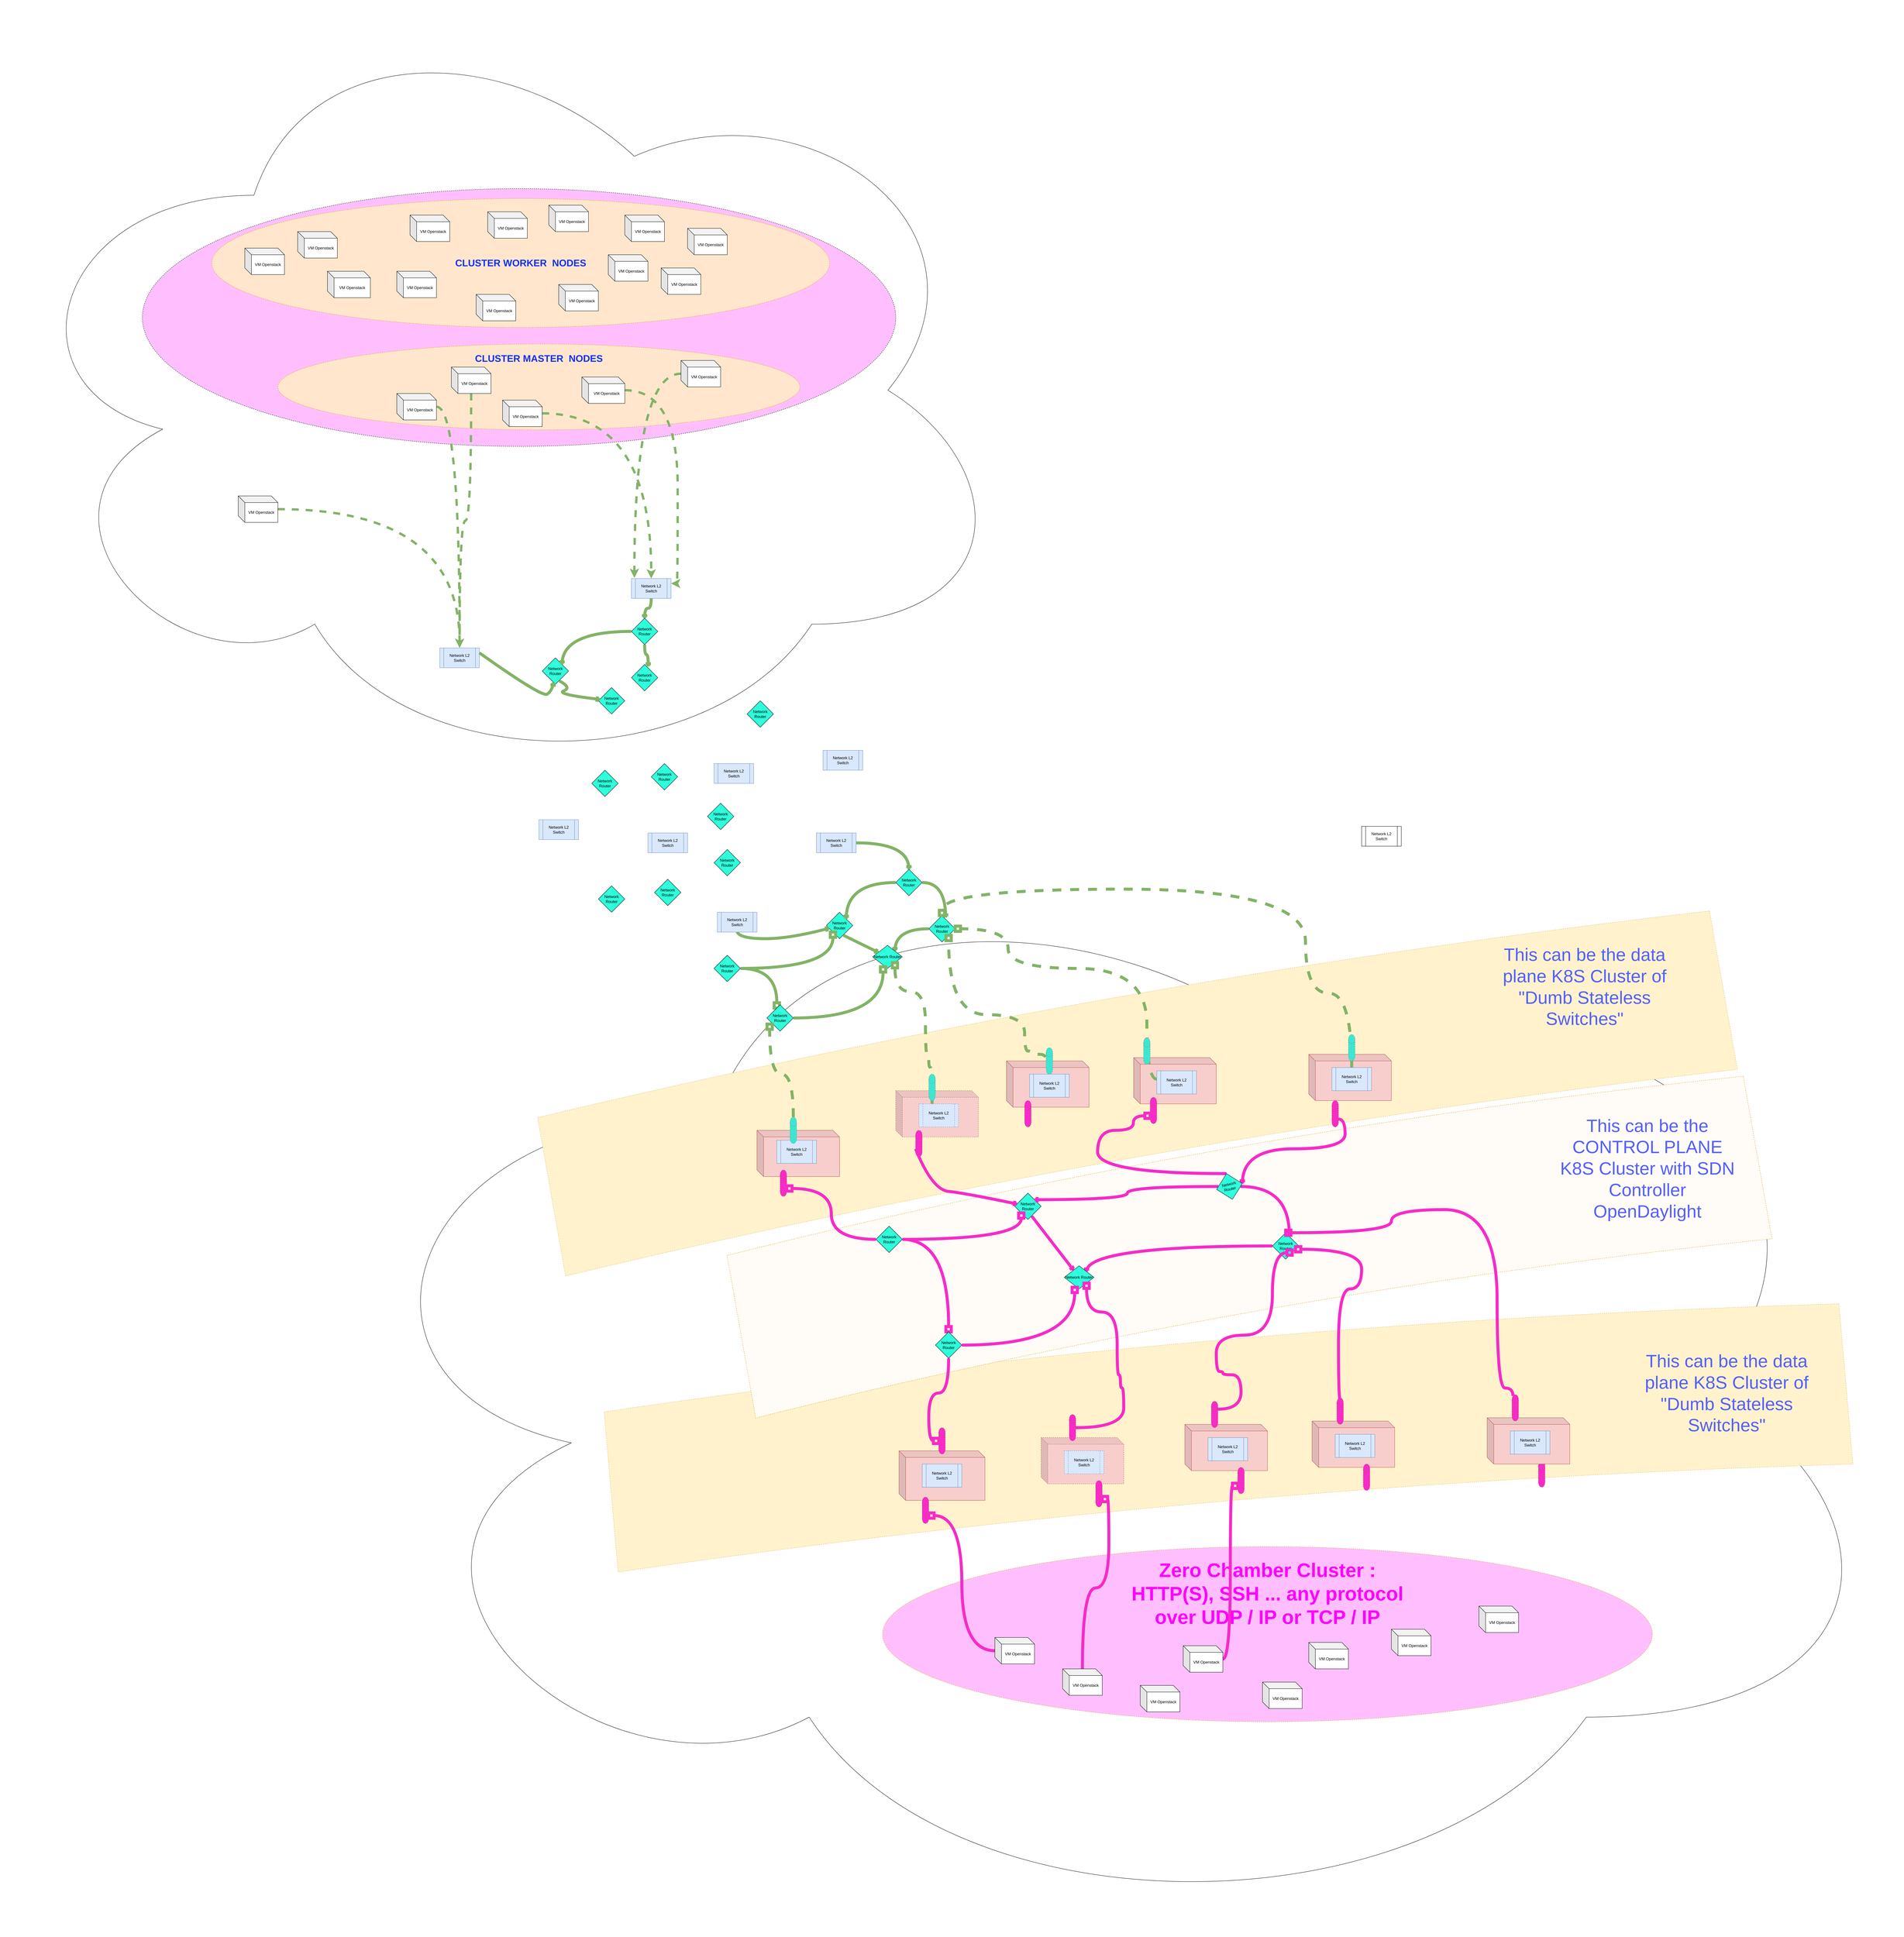 <mxfile version="13.1.2" type="device"><diagram id="EnBL932CnsGaftxKT65T" name="Page-1"><mxGraphModel dx="4405" dy="4053" grid="1" gridSize="10" guides="1" tooltips="1" connect="1" arrows="1" fold="1" page="1" pageScale="1" pageWidth="850" pageHeight="1100" math="0" shadow="0"><root><mxCell id="0"/><mxCell id="1" parent="0"/><mxCell id="9paLcHfyfoXNpLuFgrcN-79" value="" style="ellipse;shape=cloud;whiteSpace=wrap;html=1;" vertex="1" parent="1"><mxGeometry x="200" y="650" width="4800" height="3320" as="geometry"/></mxCell><mxCell id="9paLcHfyfoXNpLuFgrcN-292" value="" style="shape=dataStorage;whiteSpace=wrap;html=1;dashed=1;fillColor=#fff2cc;rotation=85;strokeColor=#d6b656;" vertex="1" parent="1"><mxGeometry x="2684.2" y="558.46" width="541.03" height="3751.44" as="geometry"/></mxCell><mxCell id="9paLcHfyfoXNpLuFgrcN-290" value="" style="shape=dataStorage;whiteSpace=wrap;html=1;dashed=1;fillColor=#FFFBF7;rotation=80;strokeColor=#d79b00;" vertex="1" parent="1"><mxGeometry x="2738.3" y="294.6" width="555" height="3123.06" as="geometry"/></mxCell><mxCell id="9paLcHfyfoXNpLuFgrcN-289" value="" style="shape=dataStorage;whiteSpace=wrap;html=1;dashed=1;fillColor=#fff2cc;rotation=80;strokeColor=#d6b656;" vertex="1" parent="1"><mxGeometry x="2406.49" y="-408.91" width="541.03" height="3601.44" as="geometry"/></mxCell><mxCell id="9paLcHfyfoXNpLuFgrcN-7" value="" style="ellipse;shape=cloud;whiteSpace=wrap;html=1;" vertex="1" parent="1"><mxGeometry x="-760" y="-1890" width="3070" height="2360" as="geometry"/></mxCell><mxCell id="9paLcHfyfoXNpLuFgrcN-282" value="" style="ellipse;whiteSpace=wrap;html=1;dashed=1;fillColor=#FFBFFF;" vertex="1" parent="1"><mxGeometry x="-330" y="-1320" width="2280" height="780" as="geometry"/></mxCell><mxCell id="9paLcHfyfoXNpLuFgrcN-287" value="&lt;div&gt;&lt;font color=&quot;#0F2FFF&quot;&gt;&lt;b&gt;&lt;font style=&quot;font-size: 29px&quot;&gt;CLUSTER WORKER&amp;nbsp; NODES&lt;br&gt;&lt;/font&gt;&lt;/b&gt;&lt;/font&gt;&lt;/div&gt;" style="ellipse;whiteSpace=wrap;html=1;dashed=1;fillColor=#ffe6cc;strokeColor=#d79b00;" vertex="1" parent="1"><mxGeometry x="-120" y="-1290" width="1870" height="390" as="geometry"/></mxCell><mxCell id="9paLcHfyfoXNpLuFgrcN-286" value="&lt;div&gt;&lt;font color=&quot;#0F2FFF&quot;&gt;&lt;b&gt;&lt;font style=&quot;font-size: 29px&quot;&gt;CLUSTER MASTER&amp;nbsp; NODES&lt;br&gt;&lt;/font&gt;&lt;/b&gt;&lt;/font&gt;&lt;/div&gt;&lt;div&gt;&lt;font color=&quot;#0F2FFF&quot;&gt;&lt;b&gt;&lt;br&gt;&lt;/b&gt;&lt;/font&gt;&lt;/div&gt;&lt;div&gt;&lt;font color=&quot;#0F2FFF&quot;&gt;&lt;b&gt;&lt;br&gt;&lt;/b&gt;&lt;/font&gt;&lt;/div&gt;&lt;div&gt;&lt;font color=&quot;#0F2FFF&quot;&gt;&lt;b&gt;&lt;br&gt;&lt;/b&gt;&lt;/font&gt;&lt;/div&gt;&lt;div&gt;&lt;font color=&quot;#0F2FFF&quot;&gt;&lt;b&gt;&lt;br&gt;&lt;/b&gt;&lt;/font&gt;&lt;/div&gt;&lt;div&gt;&lt;font color=&quot;#0F2FFF&quot;&gt;&lt;b&gt;&lt;br&gt;&lt;/b&gt;&lt;/font&gt;&lt;/div&gt;&lt;div&gt;&lt;font color=&quot;#0F2FFF&quot;&gt;&lt;b&gt;&lt;br&gt;&lt;/b&gt;&lt;/font&gt;&lt;/div&gt;&lt;div&gt;&lt;font color=&quot;#0F2FFF&quot;&gt;&lt;b&gt;&lt;br&gt;&lt;/b&gt;&lt;/font&gt;&lt;/div&gt;&lt;div&gt;&lt;font color=&quot;#0F2FFF&quot;&gt;&lt;b&gt;&lt;br&gt;&lt;/b&gt;&lt;/font&gt;&lt;/div&gt;&lt;div&gt;&lt;font color=&quot;#0F2FFF&quot;&gt;&lt;b&gt;&lt;br&gt;&lt;/b&gt;&lt;/font&gt;&lt;/div&gt;&lt;div&gt;&lt;font color=&quot;#0F2FFF&quot;&gt;&lt;b&gt;&lt;br&gt;&lt;/b&gt;&lt;/font&gt;&lt;/div&gt;&lt;div&gt;&lt;font color=&quot;#0F2FFF&quot;&gt;&lt;b&gt;&lt;br&gt;&lt;/b&gt;&lt;/font&gt;&lt;/div&gt;&lt;font color=&quot;#0F2FFF&quot;&gt;&lt;b&gt;&lt;br&gt;&lt;/b&gt;&lt;/font&gt;" style="ellipse;whiteSpace=wrap;html=1;dashed=1;fillColor=#ffe6cc;strokeColor=#d79b00;" vertex="1" parent="1"><mxGeometry x="80" y="-850" width="1580" height="260" as="geometry"/></mxCell><mxCell id="9paLcHfyfoXNpLuFgrcN-156" value="&lt;h1 style=&quot;font-size: 59px&quot;&gt;&lt;font style=&quot;font-size: 59px&quot; color=&quot;#FF00FF&quot;&gt;&lt;font style=&quot;font-size: 59px&quot;&gt;Zero Chamber Cluster : &lt;br&gt;HTTP(S), SSH ... any protocol &lt;br&gt;over UDP / IP or TCP / IP&lt;br&gt;&lt;/font&gt;&lt;/font&gt;&lt;/h1&gt;&lt;div&gt;&lt;font color=&quot;#FF00FF&quot;&gt;&lt;br&gt;&lt;/font&gt;&lt;/div&gt;&lt;div&gt;&lt;font color=&quot;#FF00FF&quot;&gt;&lt;br&gt;&lt;/font&gt;&lt;/div&gt;&lt;div&gt;&lt;font color=&quot;#FF00FF&quot;&gt;&lt;br&gt;&lt;/font&gt;&lt;/div&gt;&lt;div&gt;&lt;font color=&quot;#FF00FF&quot;&gt;&lt;br&gt;&lt;/font&gt;&lt;/div&gt;&lt;div&gt;&lt;font color=&quot;#FF00FF&quot;&gt;&lt;br&gt;&lt;/font&gt;&lt;/div&gt;&lt;div&gt;&lt;font color=&quot;#FF00FF&quot;&gt;&lt;br&gt;&lt;/font&gt;&lt;/div&gt;&lt;div&gt;&lt;font color=&quot;#FF00FF&quot;&gt;&lt;br&gt;&lt;/font&gt;&lt;/div&gt;&lt;div&gt;&lt;font color=&quot;#FF00FF&quot;&gt;&lt;br&gt;&lt;/font&gt;&lt;/div&gt;&lt;div&gt;&lt;font color=&quot;#FF00FF&quot;&gt;&lt;br&gt;&lt;/font&gt;&lt;/div&gt;&lt;div&gt;&lt;font color=&quot;#FF00FF&quot;&gt;&lt;br&gt;&lt;/font&gt;&lt;/div&gt;&lt;div&gt;&lt;font color=&quot;#FF00FF&quot;&gt;&lt;br&gt;&lt;/font&gt;&lt;/div&gt;&lt;div&gt;&lt;font color=&quot;#FF00FF&quot;&gt;&lt;br&gt;&lt;/font&gt;&lt;/div&gt;&lt;div&gt;&lt;font color=&quot;#FF00FF&quot;&gt;&lt;br&gt;&lt;/font&gt;&lt;/div&gt;&lt;div&gt;&lt;font color=&quot;#FF00FF&quot;&gt;&lt;br&gt;&lt;/font&gt;&lt;/div&gt;&lt;div&gt;&lt;font color=&quot;#FF00FF&quot;&gt;&lt;br&gt;&lt;/font&gt;&lt;/div&gt;&lt;div&gt;&lt;font color=&quot;#FF00FF&quot;&gt;&lt;br&gt;&lt;/font&gt;&lt;/div&gt;&lt;div&gt;&lt;font color=&quot;#FF00FF&quot;&gt;&lt;br&gt;&lt;/font&gt;&lt;/div&gt;" style="ellipse;whiteSpace=wrap;html=1;dashed=1;fillColor=#FFBFFF;strokeColor=#d79b00;" vertex="1" parent="1"><mxGeometry x="1910" y="2790" width="2330" height="530" as="geometry"/></mxCell><mxCell id="9paLcHfyfoXNpLuFgrcN-110" value="VM Openstack" style="shape=cube;whiteSpace=wrap;html=1;boundedLbl=1;backgroundOutline=1;darkOpacity=0.05;darkOpacity2=0.1;fillColor=#f8cecc;strokeColor=#b85450;" vertex="1" parent="1"><mxGeometry x="2670" y="1310" width="250" height="140" as="geometry"/></mxCell><mxCell id="9paLcHfyfoXNpLuFgrcN-15" style="edgeStyle=orthogonalEdgeStyle;rounded=0;orthogonalLoop=1;jettySize=auto;html=1;curved=1;fillColor=#d5e8d4;strokeColor=#82b366;strokeWidth=7;dashed=1;" edge="1" parent="1" source="9paLcHfyfoXNpLuFgrcN-1" target="9paLcHfyfoXNpLuFgrcN-14"><mxGeometry relative="1" as="geometry"/></mxCell><mxCell id="9paLcHfyfoXNpLuFgrcN-1" value="VM Openstack" style="shape=cube;whiteSpace=wrap;html=1;boundedLbl=1;backgroundOutline=1;darkOpacity=0.05;darkOpacity2=0.1;" vertex="1" parent="1"><mxGeometry x="760" y="-680" width="120" height="80" as="geometry"/></mxCell><mxCell id="9paLcHfyfoXNpLuFgrcN-17" style="edgeStyle=orthogonalEdgeStyle;rounded=0;orthogonalLoop=1;jettySize=auto;html=1;entryX=1;entryY=0.25;entryDx=0;entryDy=0;curved=1;fillColor=#d5e8d4;strokeColor=#82b366;strokeWidth=7;dashed=1;" edge="1" parent="1" source="9paLcHfyfoXNpLuFgrcN-2" target="9paLcHfyfoXNpLuFgrcN-14"><mxGeometry relative="1" as="geometry"/></mxCell><mxCell id="9paLcHfyfoXNpLuFgrcN-2" value="VM Openstack" style="shape=cube;whiteSpace=wrap;html=1;boundedLbl=1;backgroundOutline=1;darkOpacity=0.05;darkOpacity2=0.1;" vertex="1" parent="1"><mxGeometry x="1000" y="-750" width="130" height="80" as="geometry"/></mxCell><mxCell id="9paLcHfyfoXNpLuFgrcN-12" style="edgeStyle=orthogonalEdgeStyle;rounded=0;orthogonalLoop=1;jettySize=auto;html=1;curved=1;fillColor=#d5e8d4;strokeColor=#82b366;strokeWidth=7;dashed=1;" edge="1" parent="1" source="9paLcHfyfoXNpLuFgrcN-3" target="9paLcHfyfoXNpLuFgrcN-11"><mxGeometry relative="1" as="geometry"/></mxCell><mxCell id="9paLcHfyfoXNpLuFgrcN-3" value="VM Openstack" style="shape=cube;whiteSpace=wrap;html=1;boundedLbl=1;backgroundOutline=1;darkOpacity=0.05;darkOpacity2=0.1;" vertex="1" parent="1"><mxGeometry x="605" y="-780" width="120" height="80" as="geometry"/></mxCell><mxCell id="9paLcHfyfoXNpLuFgrcN-10" style="edgeStyle=orthogonalEdgeStyle;rounded=0;orthogonalLoop=1;jettySize=auto;html=1;curved=1;fillColor=#d5e8d4;strokeColor=#82b366;strokeWidth=7;dashed=1;" edge="1" parent="1" source="9paLcHfyfoXNpLuFgrcN-4" target="9paLcHfyfoXNpLuFgrcN-11"><mxGeometry relative="1" as="geometry"><mxPoint x="680" y="210" as="targetPoint"/></mxGeometry></mxCell><mxCell id="9paLcHfyfoXNpLuFgrcN-4" value="VM Openstack" style="shape=cube;whiteSpace=wrap;html=1;boundedLbl=1;backgroundOutline=1;darkOpacity=0.05;darkOpacity2=0.1;" vertex="1" parent="1"><mxGeometry x="-40" y="-390" width="120" height="80" as="geometry"/></mxCell><mxCell id="9paLcHfyfoXNpLuFgrcN-13" style="edgeStyle=orthogonalEdgeStyle;rounded=0;orthogonalLoop=1;jettySize=auto;html=1;curved=1;fillColor=#d5e8d4;strokeColor=#82b366;strokeWidth=7;dashed=1;" edge="1" parent="1" source="9paLcHfyfoXNpLuFgrcN-5" target="9paLcHfyfoXNpLuFgrcN-11"><mxGeometry relative="1" as="geometry"><mxPoint x="730" y="160" as="targetPoint"/></mxGeometry></mxCell><mxCell id="9paLcHfyfoXNpLuFgrcN-5" value="VM Openstack" style="shape=cube;whiteSpace=wrap;html=1;boundedLbl=1;backgroundOutline=1;darkOpacity=0.05;darkOpacity2=0.1;" vertex="1" parent="1"><mxGeometry x="440" y="-700" width="120" height="80" as="geometry"/></mxCell><mxCell id="9paLcHfyfoXNpLuFgrcN-16" style="edgeStyle=orthogonalEdgeStyle;rounded=0;orthogonalLoop=1;jettySize=auto;html=1;entryX=0.075;entryY=-0.033;entryDx=0;entryDy=0;entryPerimeter=0;curved=1;fillColor=#d5e8d4;strokeColor=#82b366;strokeWidth=7;dashed=1;" edge="1" parent="1" source="9paLcHfyfoXNpLuFgrcN-6" target="9paLcHfyfoXNpLuFgrcN-14"><mxGeometry relative="1" as="geometry"/></mxCell><mxCell id="9paLcHfyfoXNpLuFgrcN-6" value="VM Openstack" style="shape=cube;whiteSpace=wrap;html=1;boundedLbl=1;backgroundOutline=1;darkOpacity=0.05;darkOpacity2=0.1;" vertex="1" parent="1"><mxGeometry x="1300" y="-800" width="120" height="80" as="geometry"/></mxCell><mxCell id="9paLcHfyfoXNpLuFgrcN-11" value="Network L2 Switch" style="shape=process;whiteSpace=wrap;html=1;backgroundOutline=1;fillColor=#dae8fc;strokeColor=#6c8ebf;" vertex="1" parent="1"><mxGeometry x="570" y="70" width="120" height="60" as="geometry"/></mxCell><mxCell id="9paLcHfyfoXNpLuFgrcN-26" style="edgeStyle=orthogonalEdgeStyle;rounded=0;orthogonalLoop=1;jettySize=auto;html=1;curved=1;fillColor=#d5e8d4;strokeColor=#82b366;strokeWidth=9;endArrow=ERone;endFill=0;" edge="1" parent="1" source="9paLcHfyfoXNpLuFgrcN-14" target="9paLcHfyfoXNpLuFgrcN-19"><mxGeometry relative="1" as="geometry"/></mxCell><mxCell id="9paLcHfyfoXNpLuFgrcN-14" value="Network L2 Switch" style="shape=process;whiteSpace=wrap;html=1;backgroundOutline=1;fillColor=#dae8fc;strokeColor=#6c8ebf;" vertex="1" parent="1"><mxGeometry x="1150" y="-140" width="120" height="60" as="geometry"/></mxCell><mxCell id="9paLcHfyfoXNpLuFgrcN-25" style="edgeStyle=orthogonalEdgeStyle;rounded=0;orthogonalLoop=1;jettySize=auto;html=1;entryX=0.125;entryY=0.413;entryDx=0;entryDy=0;entryPerimeter=0;curved=1;fillColor=#d5e8d4;strokeColor=none;strokeWidth=9;" edge="1" parent="1" source="9paLcHfyfoXNpLuFgrcN-18" target="9paLcHfyfoXNpLuFgrcN-20"><mxGeometry relative="1" as="geometry"/></mxCell><mxCell id="9paLcHfyfoXNpLuFgrcN-18" value="Network Router" style="rhombus;whiteSpace=wrap;html=1;fillColor=#2EFFDC;" vertex="1" parent="1"><mxGeometry x="880" y="100" width="80" height="80" as="geometry"/></mxCell><mxCell id="9paLcHfyfoXNpLuFgrcN-23" style="edgeStyle=orthogonalEdgeStyle;rounded=0;orthogonalLoop=1;jettySize=auto;html=1;entryX=1;entryY=0;entryDx=0;entryDy=0;curved=1;fillColor=#d5e8d4;strokeColor=#82b366;strokeWidth=9;endArrow=ERone;endFill=0;" edge="1" parent="1" source="9paLcHfyfoXNpLuFgrcN-19" target="9paLcHfyfoXNpLuFgrcN-18"><mxGeometry relative="1" as="geometry"/></mxCell><mxCell id="9paLcHfyfoXNpLuFgrcN-24" style="edgeStyle=orthogonalEdgeStyle;rounded=0;orthogonalLoop=1;jettySize=auto;html=1;entryX=0.638;entryY=0.075;entryDx=0;entryDy=0;entryPerimeter=0;curved=1;fillColor=#d5e8d4;strokeColor=#82b366;strokeWidth=9;endArrow=ERone;endFill=0;" edge="1" parent="1" source="9paLcHfyfoXNpLuFgrcN-19" target="9paLcHfyfoXNpLuFgrcN-20"><mxGeometry relative="1" as="geometry"/></mxCell><mxCell id="9paLcHfyfoXNpLuFgrcN-19" value="Network Router" style="rhombus;whiteSpace=wrap;html=1;fillColor=#2EFFDC;" vertex="1" parent="1"><mxGeometry x="1150" y="-20" width="80" height="80" as="geometry"/></mxCell><mxCell id="9paLcHfyfoXNpLuFgrcN-20" value="Network Router" style="rhombus;whiteSpace=wrap;html=1;fillColor=#2EFFDC;" vertex="1" parent="1"><mxGeometry x="1150" y="120" width="80" height="80" as="geometry"/></mxCell><mxCell id="9paLcHfyfoXNpLuFgrcN-21" value="Network Router" style="rhombus;whiteSpace=wrap;html=1;fillColor=#2EFFDC;" vertex="1" parent="1"><mxGeometry x="1050" y="190" width="80" height="80" as="geometry"/></mxCell><mxCell id="9paLcHfyfoXNpLuFgrcN-22" value="" style="curved=1;endArrow=ERone;html=1;exitX=1;exitY=0.25;exitDx=0;exitDy=0;fillColor=#d5e8d4;strokeColor=#82b366;strokeWidth=9;endFill=0;" edge="1" parent="1" source="9paLcHfyfoXNpLuFgrcN-11" target="9paLcHfyfoXNpLuFgrcN-18"><mxGeometry width="50" height="50" relative="1" as="geometry"><mxPoint x="580" y="80" as="sourcePoint"/><mxPoint x="630" y="30" as="targetPoint"/><Array as="points"><mxPoint x="880" y="220"/><mxPoint x="910" y="200"/></Array></mxGeometry></mxCell><mxCell id="9paLcHfyfoXNpLuFgrcN-28" value="Network Router" style="rhombus;whiteSpace=wrap;html=1;fillColor=#2EFFDC;" vertex="1" parent="1"><mxGeometry x="1500" y="230" width="80" height="80" as="geometry"/></mxCell><mxCell id="9paLcHfyfoXNpLuFgrcN-29" value="Network Router" style="rhombus;whiteSpace=wrap;html=1;fillColor=#2EFFDC;" vertex="1" parent="1"><mxGeometry x="1030" y="440" width="80" height="80" as="geometry"/></mxCell><mxCell id="9paLcHfyfoXNpLuFgrcN-30" value="Network Router" style="rhombus;whiteSpace=wrap;html=1;fillColor=#2EFFDC;" vertex="1" parent="1"><mxGeometry x="1220" y="770" width="80" height="80" as="geometry"/></mxCell><mxCell id="9paLcHfyfoXNpLuFgrcN-31" value="" style="curved=1;endArrow=ERone;html=1;exitX=0.646;exitY=0.872;exitDx=0;exitDy=0;fillColor=#d5e8d4;strokeColor=#82b366;strokeWidth=9;endFill=0;exitPerimeter=0;" edge="1" parent="1" source="9paLcHfyfoXNpLuFgrcN-18" target="9paLcHfyfoXNpLuFgrcN-21"><mxGeometry width="50" height="50" relative="1" as="geometry"><mxPoint x="840" y="195" as="sourcePoint"/><mxPoint x="924.286" y="184.286" as="targetPoint"/><Array as="points"><mxPoint x="970" y="190"/><mxPoint x="920" y="210"/></Array></mxGeometry></mxCell><mxCell id="9paLcHfyfoXNpLuFgrcN-32" style="edgeStyle=orthogonalEdgeStyle;rounded=0;orthogonalLoop=1;jettySize=auto;html=1;curved=1;fillColor=#d5e8d4;strokeColor=#82b366;strokeWidth=9;endArrow=ERone;endFill=0;" edge="1" parent="1" target="9paLcHfyfoXNpLuFgrcN-37" source="9paLcHfyfoXNpLuFgrcN-54"><mxGeometry relative="1" as="geometry"><mxPoint x="949.941" y="290" as="sourcePoint"/></mxGeometry></mxCell><mxCell id="9paLcHfyfoXNpLuFgrcN-33" style="edgeStyle=orthogonalEdgeStyle;rounded=0;orthogonalLoop=1;jettySize=auto;html=1;entryX=0.125;entryY=0.413;entryDx=0;entryDy=0;entryPerimeter=0;curved=1;fillColor=#d5e8d4;strokeColor=none;strokeWidth=9;" edge="1" parent="1" source="9paLcHfyfoXNpLuFgrcN-34" target="9paLcHfyfoXNpLuFgrcN-38"><mxGeometry relative="1" as="geometry"/></mxCell><mxCell id="9paLcHfyfoXNpLuFgrcN-34" value="Network Router" style="rhombus;whiteSpace=wrap;html=1;fillColor=#2EFFDC;" vertex="1" parent="1"><mxGeometry x="1740" y="870" width="80" height="80" as="geometry"/></mxCell><mxCell id="9paLcHfyfoXNpLuFgrcN-35" style="edgeStyle=orthogonalEdgeStyle;rounded=0;orthogonalLoop=1;jettySize=auto;html=1;entryX=1;entryY=0;entryDx=0;entryDy=0;curved=1;fillColor=#d5e8d4;strokeColor=#82b366;strokeWidth=9;endArrow=ERone;endFill=0;" edge="1" parent="1" source="9paLcHfyfoXNpLuFgrcN-37" target="9paLcHfyfoXNpLuFgrcN-34"><mxGeometry relative="1" as="geometry"/></mxCell><mxCell id="9paLcHfyfoXNpLuFgrcN-36" style="edgeStyle=orthogonalEdgeStyle;rounded=0;orthogonalLoop=1;jettySize=auto;html=1;entryX=0.638;entryY=0.075;entryDx=0;entryDy=0;entryPerimeter=0;curved=1;fillColor=#d5e8d4;strokeColor=#82b366;strokeWidth=9;endArrow=ERone;endFill=0;" edge="1" parent="1" source="9paLcHfyfoXNpLuFgrcN-37" target="9paLcHfyfoXNpLuFgrcN-38"><mxGeometry relative="1" as="geometry"/></mxCell><mxCell id="9paLcHfyfoXNpLuFgrcN-37" value="Network Router" style="rhombus;whiteSpace=wrap;html=1;fillColor=#2EFFDC;" vertex="1" parent="1"><mxGeometry x="1950" y="740" width="80" height="80" as="geometry"/></mxCell><mxCell id="9paLcHfyfoXNpLuFgrcN-94" style="edgeStyle=orthogonalEdgeStyle;curved=1;rounded=0;orthogonalLoop=1;jettySize=auto;html=1;entryX=1;entryY=0;entryDx=0;entryDy=0;endArrow=ERone;endFill=0;strokeWidth=9;fillColor=#d5e8d4;strokeColor=#82b366;" edge="1" parent="1" source="9paLcHfyfoXNpLuFgrcN-38" target="9paLcHfyfoXNpLuFgrcN-66"><mxGeometry relative="1" as="geometry"/></mxCell><mxCell id="9paLcHfyfoXNpLuFgrcN-38" value="Network Router" style="rhombus;whiteSpace=wrap;html=1;fillColor=#2EFFDC;" vertex="1" parent="1"><mxGeometry x="2050" y="880" width="80" height="80" as="geometry"/></mxCell><mxCell id="9paLcHfyfoXNpLuFgrcN-39" value="Network Router" style="rhombus;whiteSpace=wrap;html=1;fillColor=#2EFFDC;" vertex="1" parent="1"><mxGeometry x="1050" y="790" width="80" height="80" as="geometry"/></mxCell><mxCell id="9paLcHfyfoXNpLuFgrcN-40" value="" style="curved=1;endArrow=ERone;html=1;exitX=0.5;exitY=1;exitDx=0;exitDy=0;fillColor=#d5e8d4;strokeColor=#82b366;strokeWidth=9;endFill=0;" edge="1" parent="1" target="9paLcHfyfoXNpLuFgrcN-34" source="9paLcHfyfoXNpLuFgrcN-53"><mxGeometry width="50" height="50" relative="1" as="geometry"><mxPoint x="660" y="545" as="sourcePoint"/><mxPoint x="460" y="390" as="targetPoint"/><Array as="points"><mxPoint x="1480" y="950"/><mxPoint x="1630" y="950"/></Array></mxGeometry></mxCell><mxCell id="9paLcHfyfoXNpLuFgrcN-53" value="Network L2 Switch" style="shape=process;whiteSpace=wrap;html=1;backgroundOutline=1;fillColor=#dae8fc;strokeColor=#6c8ebf;" vertex="1" parent="1"><mxGeometry x="1410" y="870" width="120" height="60" as="geometry"/></mxCell><mxCell id="9paLcHfyfoXNpLuFgrcN-54" value="Network L2 Switch" style="shape=process;whiteSpace=wrap;html=1;backgroundOutline=1;fillColor=#dae8fc;strokeColor=#6c8ebf;" vertex="1" parent="1"><mxGeometry x="1710" y="630" width="120" height="60" as="geometry"/></mxCell><mxCell id="9paLcHfyfoXNpLuFgrcN-56" value="Network Router" style="rhombus;whiteSpace=wrap;html=1;fillColor=#2EFFDC;" vertex="1" parent="1"><mxGeometry x="1210" y="420" width="80" height="80" as="geometry"/></mxCell><mxCell id="9paLcHfyfoXNpLuFgrcN-57" value="Network Router" style="rhombus;whiteSpace=wrap;html=1;fillColor=#2EFFDC;" vertex="1" parent="1"><mxGeometry x="1400" y="680" width="80" height="80" as="geometry"/></mxCell><mxCell id="9paLcHfyfoXNpLuFgrcN-58" value="Network Router" style="rhombus;whiteSpace=wrap;html=1;fillColor=#2EFFDC;" vertex="1" parent="1"><mxGeometry x="1380" y="540" width="80" height="80" as="geometry"/></mxCell><mxCell id="9paLcHfyfoXNpLuFgrcN-68" value="Network L2 Switch" style="shape=process;whiteSpace=wrap;html=1;backgroundOutline=1;fillColor=#dae8fc;strokeColor=#6c8ebf;" vertex="1" parent="1"><mxGeometry x="1200" y="630" width="120" height="60" as="geometry"/></mxCell><mxCell id="9paLcHfyfoXNpLuFgrcN-69" value="Network L2 Switch" style="shape=process;whiteSpace=wrap;html=1;backgroundOutline=1;fillColor=#dae8fc;strokeColor=#6c8ebf;" vertex="1" parent="1"><mxGeometry x="1400" y="420" width="120" height="60" as="geometry"/></mxCell><mxCell id="9paLcHfyfoXNpLuFgrcN-70" value="Network L2 Switch" style="shape=process;whiteSpace=wrap;html=1;backgroundOutline=1;fillColor=#dae8fc;strokeColor=#6c8ebf;" vertex="1" parent="1"><mxGeometry x="870" y="590" width="120" height="60" as="geometry"/></mxCell><mxCell id="9paLcHfyfoXNpLuFgrcN-71" value="Network L2 Switch" style="shape=process;whiteSpace=wrap;html=1;backgroundOutline=1;fillColor=#dae8fc;strokeColor=#6c8ebf;" vertex="1" parent="1"><mxGeometry x="1730" y="380" width="120" height="60" as="geometry"/></mxCell><mxCell id="9paLcHfyfoXNpLuFgrcN-80" value="VM Openstack" style="shape=cube;whiteSpace=wrap;html=1;boundedLbl=1;backgroundOutline=1;darkOpacity=0.05;darkOpacity2=0.1;" vertex="1" parent="1"><mxGeometry x="3450" y="3040" width="120" height="80" as="geometry"/></mxCell><mxCell id="9paLcHfyfoXNpLuFgrcN-81" value="VM Openstack" style="shape=cube;whiteSpace=wrap;html=1;boundedLbl=1;backgroundOutline=1;darkOpacity=0.05;darkOpacity2=0.1;" vertex="1" parent="1"><mxGeometry x="-20" y="-1140" width="120" height="80" as="geometry"/></mxCell><mxCell id="9paLcHfyfoXNpLuFgrcN-82" value="VM Openstack" style="shape=cube;whiteSpace=wrap;html=1;boundedLbl=1;backgroundOutline=1;darkOpacity=0.05;darkOpacity2=0.1;" vertex="1" parent="1"><mxGeometry x="3715" y="2970" width="120" height="80" as="geometry"/></mxCell><mxCell id="9paLcHfyfoXNpLuFgrcN-83" value="VM Openstack" style="shape=cube;whiteSpace=wrap;html=1;boundedLbl=1;backgroundOutline=1;darkOpacity=0.05;darkOpacity2=0.1;" vertex="1" parent="1"><mxGeometry x="3200" y="3080" width="120" height="80" as="geometry"/></mxCell><mxCell id="9paLcHfyfoXNpLuFgrcN-84" value="VM Openstack" style="shape=cube;whiteSpace=wrap;html=1;boundedLbl=1;backgroundOutline=1;darkOpacity=0.05;darkOpacity2=0.1;" vertex="1" parent="1"><mxGeometry x="3060" y="3200" width="120" height="80" as="geometry"/></mxCell><mxCell id="9paLcHfyfoXNpLuFgrcN-256" style="edgeStyle=orthogonalEdgeStyle;curved=1;rounded=0;orthogonalLoop=1;jettySize=auto;html=1;entryX=0;entryY=0.7;entryDx=0;entryDy=0;endArrow=box;endFill=0;strokeColor=#F82AC8;strokeWidth=9;" edge="1" parent="1" source="9paLcHfyfoXNpLuFgrcN-85" target="9paLcHfyfoXNpLuFgrcN-234"><mxGeometry relative="1" as="geometry"/></mxCell><mxCell id="9paLcHfyfoXNpLuFgrcN-85" value="VM Openstack" style="shape=cube;whiteSpace=wrap;html=1;boundedLbl=1;backgroundOutline=1;darkOpacity=0.05;darkOpacity2=0.1;" vertex="1" parent="1"><mxGeometry x="2820" y="3090" width="120" height="80" as="geometry"/></mxCell><mxCell id="9paLcHfyfoXNpLuFgrcN-255" style="edgeStyle=orthogonalEdgeStyle;curved=1;rounded=0;orthogonalLoop=1;jettySize=auto;html=1;entryX=1;entryY=0.7;entryDx=0;entryDy=0;endArrow=box;endFill=0;strokeColor=#F82AC8;strokeWidth=9;" edge="1" parent="1" source="9paLcHfyfoXNpLuFgrcN-127" target="9paLcHfyfoXNpLuFgrcN-235"><mxGeometry relative="1" as="geometry"/></mxCell><mxCell id="9paLcHfyfoXNpLuFgrcN-127" value="VM Openstack" style="shape=cube;whiteSpace=wrap;html=1;boundedLbl=1;backgroundOutline=1;darkOpacity=0.05;darkOpacity2=0.1;" vertex="1" parent="1"><mxGeometry x="2455" y="3160" width="120" height="80" as="geometry"/></mxCell><mxCell id="9paLcHfyfoXNpLuFgrcN-66" value="Network Router" style="rhombus;whiteSpace=wrap;html=1;fillColor=#2EFFDC;" vertex="1" parent="1"><mxGeometry x="1880" y="970" width="90" height="70" as="geometry"/></mxCell><mxCell id="9paLcHfyfoXNpLuFgrcN-90" value="" style="curved=1;endArrow=ERone;html=1;exitX=0.646;exitY=0.872;exitDx=0;exitDy=0;fillColor=#d5e8d4;strokeColor=#82b366;strokeWidth=9;endFill=0;exitPerimeter=0;" edge="1" parent="1" source="9paLcHfyfoXNpLuFgrcN-34" target="9paLcHfyfoXNpLuFgrcN-66"><mxGeometry width="50" height="50" relative="1" as="geometry"><mxPoint x="1791.68" y="939.76" as="sourcePoint"/><mxPoint x="1960" y="1110" as="targetPoint"/><Array as="points"/></mxGeometry></mxCell><mxCell id="9paLcHfyfoXNpLuFgrcN-98" value="VM Openstack" style="shape=cube;whiteSpace=wrap;html=1;boundedLbl=1;backgroundOutline=1;darkOpacity=0.05;darkOpacity2=0.1;" vertex="1" parent="1"><mxGeometry x="2690" y="3210" width="120" height="80" as="geometry"/></mxCell><mxCell id="9paLcHfyfoXNpLuFgrcN-254" style="edgeStyle=orthogonalEdgeStyle;curved=1;rounded=0;orthogonalLoop=1;jettySize=auto;html=1;entryX=1;entryY=0.7;entryDx=0;entryDy=0;endArrow=box;endFill=0;strokeColor=#F82AC8;strokeWidth=9;" edge="1" parent="1" source="9paLcHfyfoXNpLuFgrcN-99" target="9paLcHfyfoXNpLuFgrcN-232"><mxGeometry relative="1" as="geometry"/></mxCell><mxCell id="9paLcHfyfoXNpLuFgrcN-99" value="VM Openstack" style="shape=cube;whiteSpace=wrap;html=1;boundedLbl=1;backgroundOutline=1;darkOpacity=0.05;darkOpacity2=0.1;" vertex="1" parent="1"><mxGeometry x="2250" y="3065" width="120" height="80" as="geometry"/></mxCell><mxCell id="9paLcHfyfoXNpLuFgrcN-102" style="edgeStyle=orthogonalEdgeStyle;curved=1;rounded=0;orthogonalLoop=1;jettySize=auto;html=1;entryX=0;entryY=1;entryDx=0;entryDy=0;endArrow=box;endFill=0;strokeWidth=9;fillColor=#d5e8d4;strokeColor=#82b366;" edge="1" parent="1" source="9paLcHfyfoXNpLuFgrcN-100" target="9paLcHfyfoXNpLuFgrcN-34"><mxGeometry relative="1" as="geometry"/></mxCell><mxCell id="9paLcHfyfoXNpLuFgrcN-104" style="edgeStyle=orthogonalEdgeStyle;curved=1;rounded=0;orthogonalLoop=1;jettySize=auto;html=1;endArrow=box;endFill=0;strokeWidth=9;fillColor=#d5e8d4;strokeColor=#82b366;" edge="1" parent="1" source="9paLcHfyfoXNpLuFgrcN-100"><mxGeometry relative="1" as="geometry"><mxPoint x="1590" y="1160" as="targetPoint"/></mxGeometry></mxCell><mxCell id="9paLcHfyfoXNpLuFgrcN-100" value="Network Router" style="rhombus;whiteSpace=wrap;html=1;fillColor=#2EFFDC;" vertex="1" parent="1"><mxGeometry x="1400" y="1000" width="80" height="80" as="geometry"/></mxCell><mxCell id="9paLcHfyfoXNpLuFgrcN-103" style="edgeStyle=orthogonalEdgeStyle;curved=1;rounded=0;orthogonalLoop=1;jettySize=auto;html=1;entryX=0.352;entryY=0.929;entryDx=0;entryDy=0;entryPerimeter=0;endArrow=box;endFill=0;strokeWidth=9;fillColor=#d5e8d4;strokeColor=#82b366;" edge="1" parent="1" source="9paLcHfyfoXNpLuFgrcN-101" target="9paLcHfyfoXNpLuFgrcN-66"><mxGeometry relative="1" as="geometry"/></mxCell><mxCell id="9paLcHfyfoXNpLuFgrcN-101" value="Network Router" style="rhombus;whiteSpace=wrap;html=1;fillColor=#2EFFDC;" vertex="1" parent="1"><mxGeometry x="1560" y="1150" width="80" height="80" as="geometry"/></mxCell><mxCell id="9paLcHfyfoXNpLuFgrcN-108" value="Network L2 Switch" style="shape=process;whiteSpace=wrap;html=1;backgroundOutline=1;" vertex="1" parent="1"><mxGeometry x="3360" y="610" width="120" height="60" as="geometry"/></mxCell><mxCell id="9paLcHfyfoXNpLuFgrcN-112" style="edgeStyle=orthogonalEdgeStyle;curved=1;rounded=0;orthogonalLoop=1;jettySize=auto;html=1;endArrow=box;endFill=0;strokeWidth=9;fillColor=#d5e8d4;strokeColor=#82b366;dashed=1;" edge="1" parent="1" source="9paLcHfyfoXNpLuFgrcN-106" target="9paLcHfyfoXNpLuFgrcN-38"><mxGeometry relative="1" as="geometry"><Array as="points"><mxPoint x="2710" y="1375"/><mxPoint x="2710" y="1040"/><mxPoint x="2290" y="1040"/><mxPoint x="2290" y="920"/></Array></mxGeometry></mxCell><mxCell id="9paLcHfyfoXNpLuFgrcN-106" value="Network L2 Switch" style="shape=process;whiteSpace=wrap;html=1;backgroundOutline=1;fillColor=#dae8fc;strokeColor=#6c8ebf;" vertex="1" parent="1"><mxGeometry x="2740" y="1350" width="120" height="70" as="geometry"/></mxCell><mxCell id="9paLcHfyfoXNpLuFgrcN-113" value="VM Openstack" style="shape=cube;whiteSpace=wrap;html=1;boundedLbl=1;backgroundOutline=1;darkOpacity=0.05;darkOpacity2=0.1;fillColor=#f8cecc;strokeColor=#b85450;dashed=1;" vertex="1" parent="1"><mxGeometry x="1950" y="1410" width="250" height="140" as="geometry"/></mxCell><mxCell id="9paLcHfyfoXNpLuFgrcN-114" style="edgeStyle=orthogonalEdgeStyle;curved=1;rounded=0;orthogonalLoop=1;jettySize=auto;html=1;endArrow=box;endFill=0;strokeWidth=9;fillColor=#d5e8d4;strokeColor=#82b366;entryX=1;entryY=1;entryDx=0;entryDy=0;dashed=1;" edge="1" parent="1" source="9paLcHfyfoXNpLuFgrcN-115" target="9paLcHfyfoXNpLuFgrcN-66"><mxGeometry relative="1" as="geometry"><mxPoint x="1880" y="1110" as="targetPoint"/><Array as="points"><mxPoint x="2060" y="1340"/><mxPoint x="2050" y="1340"/><mxPoint x="2050" y="1300"/><mxPoint x="2040" y="1300"/><mxPoint x="2040" y="1110"/><mxPoint x="1948" y="1110"/></Array></mxGeometry></mxCell><mxCell id="9paLcHfyfoXNpLuFgrcN-115" value="Network L2 Switch" style="shape=process;whiteSpace=wrap;html=1;backgroundOutline=1;fillColor=#dae8fc;strokeColor=#6c8ebf;dashed=1;" vertex="1" parent="1"><mxGeometry x="2020" y="1450" width="120" height="70" as="geometry"/></mxCell><mxCell id="9paLcHfyfoXNpLuFgrcN-117" value="VM Openstack" style="shape=cube;whiteSpace=wrap;html=1;boundedLbl=1;backgroundOutline=1;darkOpacity=0.05;darkOpacity2=0.1;fillColor=#f8cecc;strokeColor=#b85450;" vertex="1" parent="1"><mxGeometry x="3200" y="1300" width="250" height="140" as="geometry"/></mxCell><mxCell id="9paLcHfyfoXNpLuFgrcN-118" style="edgeStyle=orthogonalEdgeStyle;curved=1;rounded=0;orthogonalLoop=1;jettySize=auto;html=1;endArrow=box;endFill=0;strokeWidth=9;fillColor=#d5e8d4;strokeColor=#82b366;dashed=1;entryX=0.5;entryY=0;entryDx=0;entryDy=0;" edge="1" parent="1" source="9paLcHfyfoXNpLuFgrcN-119" target="9paLcHfyfoXNpLuFgrcN-38"><mxGeometry relative="1" as="geometry"><mxPoint x="3030" y="550" as="targetPoint"/><Array as="points"><mxPoint x="3330" y="1115"/><mxPoint x="3190" y="1115"/><mxPoint x="3190" y="800"/><mxPoint x="2090" y="800"/></Array></mxGeometry></mxCell><mxCell id="9paLcHfyfoXNpLuFgrcN-119" value="Network L2 Switch" style="shape=process;whiteSpace=wrap;html=1;backgroundOutline=1;fillColor=#dae8fc;strokeColor=#6c8ebf;" vertex="1" parent="1"><mxGeometry x="3270" y="1340" width="120" height="70" as="geometry"/></mxCell><mxCell id="9paLcHfyfoXNpLuFgrcN-120" value="VM Openstack" style="shape=cube;whiteSpace=wrap;html=1;boundedLbl=1;backgroundOutline=1;darkOpacity=0.05;darkOpacity2=0.1;fillColor=#f8cecc;strokeColor=#b85450;" vertex="1" parent="1"><mxGeometry x="2285" y="1320" width="250" height="140" as="geometry"/></mxCell><mxCell id="9paLcHfyfoXNpLuFgrcN-121" style="edgeStyle=orthogonalEdgeStyle;curved=1;rounded=0;orthogonalLoop=1;jettySize=auto;html=1;endArrow=box;endFill=0;strokeWidth=9;fillColor=#d5e8d4;strokeColor=#82b366;dashed=1;entryX=1;entryY=1;entryDx=0;entryDy=0;" edge="1" parent="1" source="9paLcHfyfoXNpLuFgrcN-122" target="9paLcHfyfoXNpLuFgrcN-38"><mxGeometry relative="1" as="geometry"><mxPoint x="2770" y="1050" as="targetPoint"/><Array as="points"><mxPoint x="2415" y="1300"/><mxPoint x="2360" y="1300"/><mxPoint x="2360" y="1290"/><mxPoint x="2340" y="1290"/><mxPoint x="2340" y="1180"/><mxPoint x="2110" y="1180"/></Array></mxGeometry></mxCell><mxCell id="9paLcHfyfoXNpLuFgrcN-122" value="Network L2 Switch" style="shape=process;whiteSpace=wrap;html=1;backgroundOutline=1;fillColor=#dae8fc;strokeColor=#6c8ebf;" vertex="1" parent="1"><mxGeometry x="2355" y="1360" width="120" height="70" as="geometry"/></mxCell><mxCell id="9paLcHfyfoXNpLuFgrcN-123" value="VM Openstack" style="shape=cube;whiteSpace=wrap;html=1;boundedLbl=1;backgroundOutline=1;darkOpacity=0.05;darkOpacity2=0.1;fillColor=#f8cecc;strokeColor=#b85450;" vertex="1" parent="1"><mxGeometry x="1530" y="1530" width="250" height="140" as="geometry"/></mxCell><mxCell id="9paLcHfyfoXNpLuFgrcN-124" style="edgeStyle=orthogonalEdgeStyle;curved=1;rounded=0;orthogonalLoop=1;jettySize=auto;html=1;endArrow=box;endFill=0;strokeWidth=9;fillColor=#d5e8d4;strokeColor=#82b366;dashed=1;entryX=0.104;entryY=0.729;entryDx=0;entryDy=0;entryPerimeter=0;" edge="1" parent="1" source="9paLcHfyfoXNpLuFgrcN-132" target="9paLcHfyfoXNpLuFgrcN-101"><mxGeometry relative="1" as="geometry"><mxPoint x="1210" y="1080" as="targetPoint"/><Array as="points"/></mxGeometry></mxCell><mxCell id="9paLcHfyfoXNpLuFgrcN-125" value="Network L2 Switch" style="shape=process;whiteSpace=wrap;html=1;backgroundOutline=1;fillColor=#dae8fc;strokeColor=#6c8ebf;" vertex="1" parent="1"><mxGeometry x="1590" y="1560" width="120" height="70" as="geometry"/></mxCell><mxCell id="9paLcHfyfoXNpLuFgrcN-132" value="" style="shape=cylinder;whiteSpace=wrap;html=1;boundedLbl=1;backgroundOutline=1;dashed=1;fillColor=#3CE7D0;strokeColor=#9673a6;" vertex="1" parent="1"><mxGeometry x="1630" y="1490" width="20" height="80" as="geometry"/></mxCell><mxCell id="9paLcHfyfoXNpLuFgrcN-134" value="" style="shape=cylinder;whiteSpace=wrap;html=1;boundedLbl=1;backgroundOutline=1;dashed=1;fillColor=#F82AC8;strokeColor=#b85450;" vertex="1" parent="1"><mxGeometry x="1600" y="1650" width="20" height="80" as="geometry"/></mxCell><mxCell id="9paLcHfyfoXNpLuFgrcN-136" value="" style="shape=cylinder;whiteSpace=wrap;html=1;boundedLbl=1;backgroundOutline=1;dashed=1;fillColor=#F82AC8;strokeColor=#b85450;" vertex="1" parent="1"><mxGeometry x="2720" y="1430" width="20" height="80" as="geometry"/></mxCell><mxCell id="9paLcHfyfoXNpLuFgrcN-137" value="" style="shape=cylinder;whiteSpace=wrap;html=1;boundedLbl=1;backgroundOutline=1;dashed=1;fillColor=#F82AC8;strokeColor=#b85450;" vertex="1" parent="1"><mxGeometry x="2340" y="1440" width="20" height="80" as="geometry"/></mxCell><mxCell id="9paLcHfyfoXNpLuFgrcN-138" value="" style="shape=cylinder;whiteSpace=wrap;html=1;boundedLbl=1;backgroundOutline=1;dashed=1;fillColor=#F82AC8;strokeColor=#b85450;" vertex="1" parent="1"><mxGeometry x="2010" y="1530" width="20" height="80" as="geometry"/></mxCell><mxCell id="9paLcHfyfoXNpLuFgrcN-143" value="" style="shape=cylinder;whiteSpace=wrap;html=1;boundedLbl=1;backgroundOutline=1;dashed=1;fillColor=#F82AC8;strokeColor=#b85450;" vertex="1" parent="1"><mxGeometry x="3895" y="2530" width="20" height="80" as="geometry"/></mxCell><mxCell id="9paLcHfyfoXNpLuFgrcN-144" value="" style="shape=cylinder;whiteSpace=wrap;html=1;boundedLbl=1;backgroundOutline=1;dashed=1;fillColor=#3CE7D0;strokeColor=#9673a6;" vertex="1" parent="1"><mxGeometry x="2050" y="1360" width="20" height="80" as="geometry"/></mxCell><mxCell id="9paLcHfyfoXNpLuFgrcN-148" value="" style="shape=cylinder;whiteSpace=wrap;html=1;boundedLbl=1;backgroundOutline=1;dashed=1;fillColor=#3CE7D0;strokeColor=#9673a6;" vertex="1" parent="1"><mxGeometry x="2405" y="1280" width="20" height="80" as="geometry"/></mxCell><mxCell id="9paLcHfyfoXNpLuFgrcN-149" value="" style="shape=cylinder;whiteSpace=wrap;html=1;boundedLbl=1;backgroundOutline=1;dashed=1;fillColor=#3CE7D0;strokeColor=#9673a6;" vertex="1" parent="1"><mxGeometry x="2700" y="1250" width="20" height="80" as="geometry"/></mxCell><mxCell id="9paLcHfyfoXNpLuFgrcN-151" value="" style="shape=cylinder;whiteSpace=wrap;html=1;boundedLbl=1;backgroundOutline=1;dashed=1;fillColor=#3CE7D0;strokeColor=#9673a6;" vertex="1" parent="1"><mxGeometry x="3320" y="1240" width="20" height="80" as="geometry"/></mxCell><mxCell id="9paLcHfyfoXNpLuFgrcN-179" style="edgeStyle=orthogonalEdgeStyle;rounded=0;orthogonalLoop=1;jettySize=auto;html=1;curved=1;fillColor=#d5e8d4;strokeColor=#F82AC8;strokeWidth=9;endArrow=ERone;endFill=0;exitX=1;exitY=0.7;exitDx=0;exitDy=0;entryX=1;entryY=0.5;entryDx=0;entryDy=0;" edge="1" parent="1" target="9paLcHfyfoXNpLuFgrcN-183" source="9paLcHfyfoXNpLuFgrcN-236"><mxGeometry relative="1" as="geometry"><mxPoint x="2410" y="1630" as="sourcePoint"/></mxGeometry></mxCell><mxCell id="9paLcHfyfoXNpLuFgrcN-180" value="Network Router" style="rhombus;whiteSpace=wrap;html=1;fillColor=#2EFFDC;" vertex="1" parent="1"><mxGeometry x="2310" y="1720" width="80" height="80" as="geometry"/></mxCell><mxCell id="9paLcHfyfoXNpLuFgrcN-181" style="edgeStyle=orthogonalEdgeStyle;rounded=0;orthogonalLoop=1;jettySize=auto;html=1;entryX=1;entryY=0;entryDx=0;entryDy=0;curved=1;fillColor=#d5e8d4;strokeColor=#F82AC8;strokeWidth=9;endArrow=ERone;endFill=0;" edge="1" parent="1" source="9paLcHfyfoXNpLuFgrcN-183" target="9paLcHfyfoXNpLuFgrcN-180"><mxGeometry relative="1" as="geometry"/></mxCell><mxCell id="9paLcHfyfoXNpLuFgrcN-182" style="edgeStyle=orthogonalEdgeStyle;rounded=0;orthogonalLoop=1;jettySize=auto;html=1;entryX=0.638;entryY=0.075;entryDx=0;entryDy=0;entryPerimeter=0;curved=1;fillColor=#d5e8d4;strokeColor=#F82AC8;strokeWidth=9;endArrow=ERone;endFill=0;" edge="1" parent="1" source="9paLcHfyfoXNpLuFgrcN-183" target="9paLcHfyfoXNpLuFgrcN-185"><mxGeometry relative="1" as="geometry"/></mxCell><mxCell id="9paLcHfyfoXNpLuFgrcN-201" style="edgeStyle=orthogonalEdgeStyle;curved=1;rounded=0;orthogonalLoop=1;jettySize=auto;html=1;entryX=0;entryY=0.7;entryDx=0;entryDy=0;endArrow=box;endFill=0;strokeWidth=9;exitX=0.5;exitY=0;exitDx=0;exitDy=0;fillColor=#d5e8d4;strokeColor=#F82AC8;" edge="1" parent="1" source="9paLcHfyfoXNpLuFgrcN-183" target="9paLcHfyfoXNpLuFgrcN-136"><mxGeometry relative="1" as="geometry"><Array as="points"><mxPoint x="2561" y="1530"/><mxPoint x="2669" y="1530"/><mxPoint x="2669" y="1486"/></Array></mxGeometry></mxCell><mxCell id="9paLcHfyfoXNpLuFgrcN-183" value="Network Router" style="rhombus;whiteSpace=wrap;html=1;fillColor=#2EFFDC;rotation=-13;" vertex="1" parent="1"><mxGeometry x="2920" y="1660" width="80" height="80" as="geometry"/></mxCell><mxCell id="9paLcHfyfoXNpLuFgrcN-184" style="edgeStyle=orthogonalEdgeStyle;curved=1;rounded=0;orthogonalLoop=1;jettySize=auto;html=1;entryX=1;entryY=0;entryDx=0;entryDy=0;endArrow=ERone;endFill=0;strokeWidth=9;fillColor=#d5e8d4;strokeColor=#F82AC8;" edge="1" parent="1" source="9paLcHfyfoXNpLuFgrcN-185" target="9paLcHfyfoXNpLuFgrcN-187"><mxGeometry relative="1" as="geometry"/></mxCell><mxCell id="9paLcHfyfoXNpLuFgrcN-185" value="Network Router" style="rhombus;whiteSpace=wrap;html=1;fillColor=#2EFFDC;" vertex="1" parent="1"><mxGeometry x="3090" y="1840" width="80" height="80" as="geometry"/></mxCell><mxCell id="9paLcHfyfoXNpLuFgrcN-186" value="" style="curved=1;endArrow=ERone;html=1;exitX=0;exitY=0.7;exitDx=0;exitDy=0;fillColor=#d5e8d4;strokeColor=#F82AC8;strokeWidth=9;endFill=0;" edge="1" parent="1" target="9paLcHfyfoXNpLuFgrcN-180" source="9paLcHfyfoXNpLuFgrcN-138"><mxGeometry width="50" height="50" relative="1" as="geometry"><mxPoint x="2050" y="1900" as="sourcePoint"/><mxPoint x="1040" y="1360" as="targetPoint"/><Array as="points"><mxPoint x="2060" y="1710"/><mxPoint x="2160" y="1720"/></Array></mxGeometry></mxCell><mxCell id="9paLcHfyfoXNpLuFgrcN-187" value="Network Router" style="rhombus;whiteSpace=wrap;html=1;fillColor=#2EFFDC;" vertex="1" parent="1"><mxGeometry x="2460" y="1940" width="90" height="70" as="geometry"/></mxCell><mxCell id="9paLcHfyfoXNpLuFgrcN-188" value="" style="curved=1;endArrow=ERone;html=1;exitX=0.646;exitY=0.872;exitDx=0;exitDy=0;fillColor=#d5e8d4;strokeColor=#F82AC8;strokeWidth=9;endFill=0;exitPerimeter=0;" edge="1" parent="1" source="9paLcHfyfoXNpLuFgrcN-180" target="9paLcHfyfoXNpLuFgrcN-187"><mxGeometry width="50" height="50" relative="1" as="geometry"><mxPoint x="2021.68" y="1379.76" as="sourcePoint"/><mxPoint x="2190" y="1550" as="targetPoint"/><Array as="points"/></mxGeometry></mxCell><mxCell id="9paLcHfyfoXNpLuFgrcN-189" style="edgeStyle=orthogonalEdgeStyle;curved=1;rounded=0;orthogonalLoop=1;jettySize=auto;html=1;entryX=0;entryY=1;entryDx=0;entryDy=0;endArrow=box;endFill=0;strokeWidth=9;fillColor=#d5e8d4;strokeColor=#F82AC8;" edge="1" parent="1" source="9paLcHfyfoXNpLuFgrcN-191" target="9paLcHfyfoXNpLuFgrcN-180"><mxGeometry relative="1" as="geometry"/></mxCell><mxCell id="9paLcHfyfoXNpLuFgrcN-190" style="edgeStyle=orthogonalEdgeStyle;curved=1;rounded=0;orthogonalLoop=1;jettySize=auto;html=1;endArrow=box;endFill=0;strokeWidth=9;fillColor=#d5e8d4;strokeColor=#F82AC8;" edge="1" parent="1" source="9paLcHfyfoXNpLuFgrcN-191" target="9paLcHfyfoXNpLuFgrcN-193"><mxGeometry relative="1" as="geometry"><mxPoint x="2170" y="2130" as="targetPoint"/></mxGeometry></mxCell><mxCell id="9paLcHfyfoXNpLuFgrcN-200" style="edgeStyle=orthogonalEdgeStyle;curved=1;rounded=0;orthogonalLoop=1;jettySize=auto;html=1;entryX=1;entryY=0.7;entryDx=0;entryDy=0;endArrow=box;endFill=0;strokeWidth=9;fillColor=#d5e8d4;strokeColor=#F82AC8;" edge="1" parent="1" source="9paLcHfyfoXNpLuFgrcN-191" target="9paLcHfyfoXNpLuFgrcN-134"><mxGeometry relative="1" as="geometry"/></mxCell><mxCell id="9paLcHfyfoXNpLuFgrcN-191" value="Network Router" style="rhombus;whiteSpace=wrap;html=1;fillColor=#2EFFDC;" vertex="1" parent="1"><mxGeometry x="1890" y="1820" width="80" height="80" as="geometry"/></mxCell><mxCell id="9paLcHfyfoXNpLuFgrcN-192" style="edgeStyle=orthogonalEdgeStyle;curved=1;rounded=0;orthogonalLoop=1;jettySize=auto;html=1;entryX=0.352;entryY=0.929;entryDx=0;entryDy=0;entryPerimeter=0;endArrow=box;endFill=0;strokeWidth=9;fillColor=#d5e8d4;strokeColor=#F82AC8;" edge="1" parent="1" source="9paLcHfyfoXNpLuFgrcN-193" target="9paLcHfyfoXNpLuFgrcN-187"><mxGeometry relative="1" as="geometry"/></mxCell><mxCell id="9paLcHfyfoXNpLuFgrcN-251" style="edgeStyle=orthogonalEdgeStyle;curved=1;rounded=0;orthogonalLoop=1;jettySize=auto;html=1;entryX=0;entryY=0.5;entryDx=0;entryDy=0;endArrow=box;endFill=0;strokeWidth=9;fillColor=#d5e8d4;strokeColor=#F82AC8;" edge="1" parent="1" source="9paLcHfyfoXNpLuFgrcN-193" target="9paLcHfyfoXNpLuFgrcN-245"><mxGeometry relative="1" as="geometry"/></mxCell><mxCell id="9paLcHfyfoXNpLuFgrcN-193" value="Network Router" style="rhombus;whiteSpace=wrap;html=1;fillColor=#2EFFDC;" vertex="1" parent="1"><mxGeometry x="2070" y="2140" width="80" height="80" as="geometry"/></mxCell><mxCell id="9paLcHfyfoXNpLuFgrcN-194" style="edgeStyle=orthogonalEdgeStyle;curved=1;rounded=0;orthogonalLoop=1;jettySize=auto;html=1;endArrow=box;endFill=0;strokeWidth=9;fillColor=#d5e8d4;strokeColor=#F82AC8;" edge="1" parent="1" target="9paLcHfyfoXNpLuFgrcN-185"><mxGeometry relative="1" as="geometry"><mxPoint x="3300" y="2360" as="sourcePoint"/><Array as="points"><mxPoint x="3290" y="2345"/><mxPoint x="3290" y="2010"/><mxPoint x="3360" y="2010"/><mxPoint x="3360" y="1890"/></Array></mxGeometry></mxCell><mxCell id="9paLcHfyfoXNpLuFgrcN-195" style="edgeStyle=orthogonalEdgeStyle;curved=1;rounded=0;orthogonalLoop=1;jettySize=auto;html=1;endArrow=box;endFill=0;strokeWidth=9;fillColor=#d5e8d4;strokeColor=#F82AC8;entryX=1;entryY=1;entryDx=0;entryDy=0;exitX=1;exitY=0.5;exitDx=0;exitDy=0;" edge="1" parent="1" target="9paLcHfyfoXNpLuFgrcN-187" source="9paLcHfyfoXNpLuFgrcN-248"><mxGeometry relative="1" as="geometry"><mxPoint x="2460" y="2080" as="targetPoint"/><Array as="points"><mxPoint x="2640" y="2430"/><mxPoint x="2640" y="2310"/><mxPoint x="2630" y="2310"/><mxPoint x="2630" y="2270"/><mxPoint x="2620" y="2270"/><mxPoint x="2620" y="2080"/><mxPoint x="2528" y="2080"/></Array><mxPoint x="2640" y="2420" as="sourcePoint"/></mxGeometry></mxCell><mxCell id="9paLcHfyfoXNpLuFgrcN-196" style="edgeStyle=orthogonalEdgeStyle;curved=1;rounded=0;orthogonalLoop=1;jettySize=auto;html=1;endArrow=box;endFill=0;strokeWidth=9;fillColor=#d5e8d4;strokeColor=#F82AC8;entryX=0.5;entryY=0;entryDx=0;entryDy=0;exitX=0.15;exitY=0.05;exitDx=0;exitDy=0;exitPerimeter=0;" edge="1" parent="1" target="9paLcHfyfoXNpLuFgrcN-185" source="9paLcHfyfoXNpLuFgrcN-244"><mxGeometry relative="1" as="geometry"><mxPoint x="3610" y="1520" as="targetPoint"/><Array as="points"><mxPoint x="3818" y="2310"/><mxPoint x="3770" y="2310"/><mxPoint x="3770" y="1770"/><mxPoint x="3450" y="1770"/><mxPoint x="3450" y="1840"/></Array><mxPoint x="3910" y="2310" as="sourcePoint"/></mxGeometry></mxCell><mxCell id="9paLcHfyfoXNpLuFgrcN-197" style="edgeStyle=orthogonalEdgeStyle;curved=1;rounded=0;orthogonalLoop=1;jettySize=auto;html=1;endArrow=box;endFill=0;strokeWidth=9;fillColor=#d5e8d4;strokeColor=#F82AC8;entryX=1;entryY=1;entryDx=0;entryDy=0;exitX=1;exitY=0.3;exitDx=0;exitDy=0;" edge="1" parent="1" target="9paLcHfyfoXNpLuFgrcN-185" source="9paLcHfyfoXNpLuFgrcN-247"><mxGeometry relative="1" as="geometry"><mxPoint x="3350" y="2020" as="targetPoint"/><Array as="points"><mxPoint x="2995" y="2374"/><mxPoint x="2995" y="2270"/><mxPoint x="2940" y="2270"/><mxPoint x="2940" y="2260"/><mxPoint x="2920" y="2260"/><mxPoint x="2920" y="2150"/><mxPoint x="3090" y="2150"/><mxPoint x="3090" y="1900"/></Array><mxPoint x="2995" y="2330" as="sourcePoint"/></mxGeometry></mxCell><mxCell id="9paLcHfyfoXNpLuFgrcN-222" value="VM Openstack" style="shape=cube;whiteSpace=wrap;html=1;boundedLbl=1;backgroundOutline=1;darkOpacity=0.05;darkOpacity2=0.1;fillColor=#f8cecc;strokeColor=#b85450;" vertex="1" parent="1"><mxGeometry x="3210" y="2410" width="250" height="140" as="geometry"/></mxCell><mxCell id="9paLcHfyfoXNpLuFgrcN-223" value="Network L2 Switch" style="shape=process;whiteSpace=wrap;html=1;backgroundOutline=1;fillColor=#dae8fc;strokeColor=#6c8ebf;" vertex="1" parent="1"><mxGeometry x="3280" y="2450" width="120" height="70" as="geometry"/></mxCell><mxCell id="9paLcHfyfoXNpLuFgrcN-224" value="VM Openstack" style="shape=cube;whiteSpace=wrap;html=1;boundedLbl=1;backgroundOutline=1;darkOpacity=0.05;darkOpacity2=0.1;fillColor=#f8cecc;strokeColor=#b85450;dashed=1;" vertex="1" parent="1"><mxGeometry x="2390" y="2460" width="250" height="140" as="geometry"/></mxCell><mxCell id="9paLcHfyfoXNpLuFgrcN-225" value="Network L2 Switch" style="shape=process;whiteSpace=wrap;html=1;backgroundOutline=1;fillColor=#dae8fc;strokeColor=#6c8ebf;dashed=1;" vertex="1" parent="1"><mxGeometry x="2460" y="2500" width="120" height="70" as="geometry"/></mxCell><mxCell id="9paLcHfyfoXNpLuFgrcN-226" value="VM Openstack" style="shape=cube;whiteSpace=wrap;html=1;boundedLbl=1;backgroundOutline=1;darkOpacity=0.05;darkOpacity2=0.1;fillColor=#f8cecc;strokeColor=#b85450;" vertex="1" parent="1"><mxGeometry x="3740" y="2400" width="250" height="140" as="geometry"/></mxCell><mxCell id="9paLcHfyfoXNpLuFgrcN-227" value="Network L2 Switch" style="shape=process;whiteSpace=wrap;html=1;backgroundOutline=1;fillColor=#dae8fc;strokeColor=#6c8ebf;" vertex="1" parent="1"><mxGeometry x="3810" y="2440" width="120" height="70" as="geometry"/></mxCell><mxCell id="9paLcHfyfoXNpLuFgrcN-228" value="VM Openstack" style="shape=cube;whiteSpace=wrap;html=1;boundedLbl=1;backgroundOutline=1;darkOpacity=0.05;darkOpacity2=0.1;fillColor=#f8cecc;strokeColor=#b85450;" vertex="1" parent="1"><mxGeometry x="2825" y="2420" width="250" height="140" as="geometry"/></mxCell><mxCell id="9paLcHfyfoXNpLuFgrcN-229" value="Network L2 Switch" style="shape=process;whiteSpace=wrap;html=1;backgroundOutline=1;fillColor=#dae8fc;strokeColor=#6c8ebf;" vertex="1" parent="1"><mxGeometry x="2895" y="2460" width="120" height="70" as="geometry"/></mxCell><mxCell id="9paLcHfyfoXNpLuFgrcN-230" value="VM Openstack" style="shape=cube;whiteSpace=wrap;html=1;boundedLbl=1;backgroundOutline=1;darkOpacity=0.05;darkOpacity2=0.1;fillColor=#f8cecc;strokeColor=#b85450;" vertex="1" parent="1"><mxGeometry x="1960" y="2500" width="260" height="150" as="geometry"/></mxCell><mxCell id="9paLcHfyfoXNpLuFgrcN-231" value="Network L2 Switch" style="shape=process;whiteSpace=wrap;html=1;backgroundOutline=1;fillColor=#dae8fc;strokeColor=#6c8ebf;" vertex="1" parent="1"><mxGeometry x="2030" y="2540" width="120" height="70" as="geometry"/></mxCell><mxCell id="9paLcHfyfoXNpLuFgrcN-232" value="" style="shape=cylinder;whiteSpace=wrap;html=1;boundedLbl=1;backgroundOutline=1;dashed=1;fillColor=#F82AC8;strokeColor=#b85450;" vertex="1" parent="1"><mxGeometry x="2030" y="2640" width="20" height="80" as="geometry"/></mxCell><mxCell id="9paLcHfyfoXNpLuFgrcN-233" value="" style="shape=cylinder;whiteSpace=wrap;html=1;boundedLbl=1;backgroundOutline=1;dashed=1;fillColor=#F82AC8;strokeColor=#b85450;" vertex="1" parent="1"><mxGeometry x="3365" y="2540" width="20" height="80" as="geometry"/></mxCell><mxCell id="9paLcHfyfoXNpLuFgrcN-234" value="" style="shape=cylinder;whiteSpace=wrap;html=1;boundedLbl=1;backgroundOutline=1;dashed=1;fillColor=#F82AC8;strokeColor=#b85450;" vertex="1" parent="1"><mxGeometry x="2985" y="2550" width="20" height="80" as="geometry"/></mxCell><mxCell id="9paLcHfyfoXNpLuFgrcN-235" value="" style="shape=cylinder;whiteSpace=wrap;html=1;boundedLbl=1;backgroundOutline=1;dashed=1;fillColor=#F82AC8;strokeColor=#b85450;" vertex="1" parent="1"><mxGeometry x="2555" y="2590" width="20" height="80" as="geometry"/></mxCell><mxCell id="9paLcHfyfoXNpLuFgrcN-236" value="" style="shape=cylinder;whiteSpace=wrap;html=1;boundedLbl=1;backgroundOutline=1;dashed=1;fillColor=#F82AC8;strokeColor=#b85450;" vertex="1" parent="1"><mxGeometry x="3270" y="1440" width="20" height="80" as="geometry"/></mxCell><mxCell id="9paLcHfyfoXNpLuFgrcN-244" value="" style="shape=cylinder;whiteSpace=wrap;html=1;boundedLbl=1;backgroundOutline=1;dashed=1;fillColor=#F82AC8;strokeColor=#b85450;" vertex="1" parent="1"><mxGeometry x="3815" y="2330" width="20" height="80" as="geometry"/></mxCell><mxCell id="9paLcHfyfoXNpLuFgrcN-245" value="" style="shape=cylinder;whiteSpace=wrap;html=1;boundedLbl=1;backgroundOutline=1;dashed=1;fillColor=#F82AC8;strokeColor=#b85450;" vertex="1" parent="1"><mxGeometry x="2080" y="2430" width="20" height="80" as="geometry"/></mxCell><mxCell id="9paLcHfyfoXNpLuFgrcN-246" value="" style="shape=cylinder;whiteSpace=wrap;html=1;boundedLbl=1;backgroundOutline=1;dashed=1;fillColor=#F82AC8;strokeColor=#b85450;" vertex="1" parent="1"><mxGeometry x="3285" y="2340" width="20" height="80" as="geometry"/></mxCell><mxCell id="9paLcHfyfoXNpLuFgrcN-247" value="" style="shape=cylinder;whiteSpace=wrap;html=1;boundedLbl=1;backgroundOutline=1;dashed=1;fillColor=#F82AC8;strokeColor=#b85450;" vertex="1" parent="1"><mxGeometry x="2905" y="2350" width="20" height="80" as="geometry"/></mxCell><mxCell id="9paLcHfyfoXNpLuFgrcN-248" value="" style="shape=cylinder;whiteSpace=wrap;html=1;boundedLbl=1;backgroundOutline=1;dashed=1;fillColor=#F82AC8;strokeColor=#b85450;" vertex="1" parent="1"><mxGeometry x="2475" y="2390" width="20" height="80" as="geometry"/></mxCell><mxCell id="9paLcHfyfoXNpLuFgrcN-269" value="VM Openstack" style="shape=cube;whiteSpace=wrap;html=1;boundedLbl=1;backgroundOutline=1;darkOpacity=0.05;darkOpacity2=0.1;" vertex="1" parent="1"><mxGeometry x="680" y="-1000" width="120" height="80" as="geometry"/></mxCell><mxCell id="9paLcHfyfoXNpLuFgrcN-270" value="VM Openstack" style="shape=cube;whiteSpace=wrap;html=1;boundedLbl=1;backgroundOutline=1;darkOpacity=0.05;darkOpacity2=0.1;" vertex="1" parent="1"><mxGeometry x="1080" y="-1120" width="120" height="80" as="geometry"/></mxCell><mxCell id="9paLcHfyfoXNpLuFgrcN-271" value="VM Openstack" style="shape=cube;whiteSpace=wrap;html=1;boundedLbl=1;backgroundOutline=1;darkOpacity=0.05;darkOpacity2=0.1;" vertex="1" parent="1"><mxGeometry x="1130" y="-1240" width="120" height="80" as="geometry"/></mxCell><mxCell id="9paLcHfyfoXNpLuFgrcN-272" value="VM Openstack" style="shape=cube;whiteSpace=wrap;html=1;boundedLbl=1;backgroundOutline=1;darkOpacity=0.05;darkOpacity2=0.1;" vertex="1" parent="1"><mxGeometry x="715" y="-1250" width="120" height="80" as="geometry"/></mxCell><mxCell id="9paLcHfyfoXNpLuFgrcN-273" value="VM Openstack" style="shape=cube;whiteSpace=wrap;html=1;boundedLbl=1;backgroundOutline=1;darkOpacity=0.05;darkOpacity2=0.1;" vertex="1" parent="1"><mxGeometry x="440" y="-1070" width="120" height="80" as="geometry"/></mxCell><mxCell id="9paLcHfyfoXNpLuFgrcN-274" value="VM Openstack" style="shape=cube;whiteSpace=wrap;html=1;boundedLbl=1;backgroundOutline=1;darkOpacity=0.05;darkOpacity2=0.1;" vertex="1" parent="1"><mxGeometry x="140" y="-1190" width="120" height="80" as="geometry"/></mxCell><mxCell id="9paLcHfyfoXNpLuFgrcN-275" value="VM Openstack" style="shape=cube;whiteSpace=wrap;html=1;boundedLbl=1;backgroundOutline=1;darkOpacity=0.05;darkOpacity2=0.1;" vertex="1" parent="1"><mxGeometry x="480" y="-1240" width="120" height="80" as="geometry"/></mxCell><mxCell id="9paLcHfyfoXNpLuFgrcN-276" value="VM Openstack" style="shape=cube;whiteSpace=wrap;html=1;boundedLbl=1;backgroundOutline=1;darkOpacity=0.05;darkOpacity2=0.1;" vertex="1" parent="1"><mxGeometry x="230" y="-1070" width="130" height="80" as="geometry"/></mxCell><mxCell id="9paLcHfyfoXNpLuFgrcN-277" value="VM Openstack" style="shape=cube;whiteSpace=wrap;html=1;boundedLbl=1;backgroundOutline=1;darkOpacity=0.05;darkOpacity2=0.1;" vertex="1" parent="1"><mxGeometry x="1320" y="-1200" width="120" height="80" as="geometry"/></mxCell><mxCell id="9paLcHfyfoXNpLuFgrcN-278" value="VM Openstack" style="shape=cube;whiteSpace=wrap;html=1;boundedLbl=1;backgroundOutline=1;darkOpacity=0.05;darkOpacity2=0.1;" vertex="1" parent="1"><mxGeometry x="900" y="-1270" width="120" height="80" as="geometry"/></mxCell><mxCell id="9paLcHfyfoXNpLuFgrcN-279" value="VM Openstack" style="shape=cube;whiteSpace=wrap;html=1;boundedLbl=1;backgroundOutline=1;darkOpacity=0.05;darkOpacity2=0.1;" vertex="1" parent="1"><mxGeometry x="1240" y="-1080" width="120" height="80" as="geometry"/></mxCell><mxCell id="9paLcHfyfoXNpLuFgrcN-280" value="VM Openstack" style="shape=cube;whiteSpace=wrap;html=1;boundedLbl=1;backgroundOutline=1;darkOpacity=0.05;darkOpacity2=0.1;" vertex="1" parent="1"><mxGeometry x="930" y="-1030" width="120" height="80" as="geometry"/></mxCell><mxCell id="9paLcHfyfoXNpLuFgrcN-294" value="&lt;font style=&quot;font-size: 54px&quot; color=&quot;#5460FF&quot;&gt;This can be the data plane K8S Cluster of &quot;Dumb Stateless Switches&quot;&lt;/font&gt;" style="text;html=1;strokeColor=none;fillColor=none;align=center;verticalAlign=middle;whiteSpace=wrap;rounded=0;dashed=1;" vertex="1" parent="1"><mxGeometry x="3760" y="970" width="550" height="250" as="geometry"/></mxCell><mxCell id="9paLcHfyfoXNpLuFgrcN-295" value="&lt;font style=&quot;font-size: 54px&quot; color=&quot;#5460FF&quot;&gt;This can be the CONTROL PLANE K8S Cluster with SDN Controller OpenDaylight&lt;/font&gt;" style="text;html=1;strokeColor=none;fillColor=none;align=center;verticalAlign=middle;whiteSpace=wrap;rounded=0;dashed=1;" vertex="1" parent="1"><mxGeometry x="3950" y="1520" width="550" height="250" as="geometry"/></mxCell><mxCell id="9paLcHfyfoXNpLuFgrcN-296" value="&lt;font style=&quot;font-size: 54px&quot; color=&quot;#5460FF&quot;&gt;This can be the data plane K8S Cluster of &quot;Dumb Stateless Switches&quot;&lt;/font&gt;" style="text;html=1;strokeColor=none;fillColor=none;align=center;verticalAlign=middle;whiteSpace=wrap;rounded=0;dashed=1;" vertex="1" parent="1"><mxGeometry x="4190" y="2200" width="550" height="250" as="geometry"/></mxCell></root></mxGraphModel></diagram></mxfile>